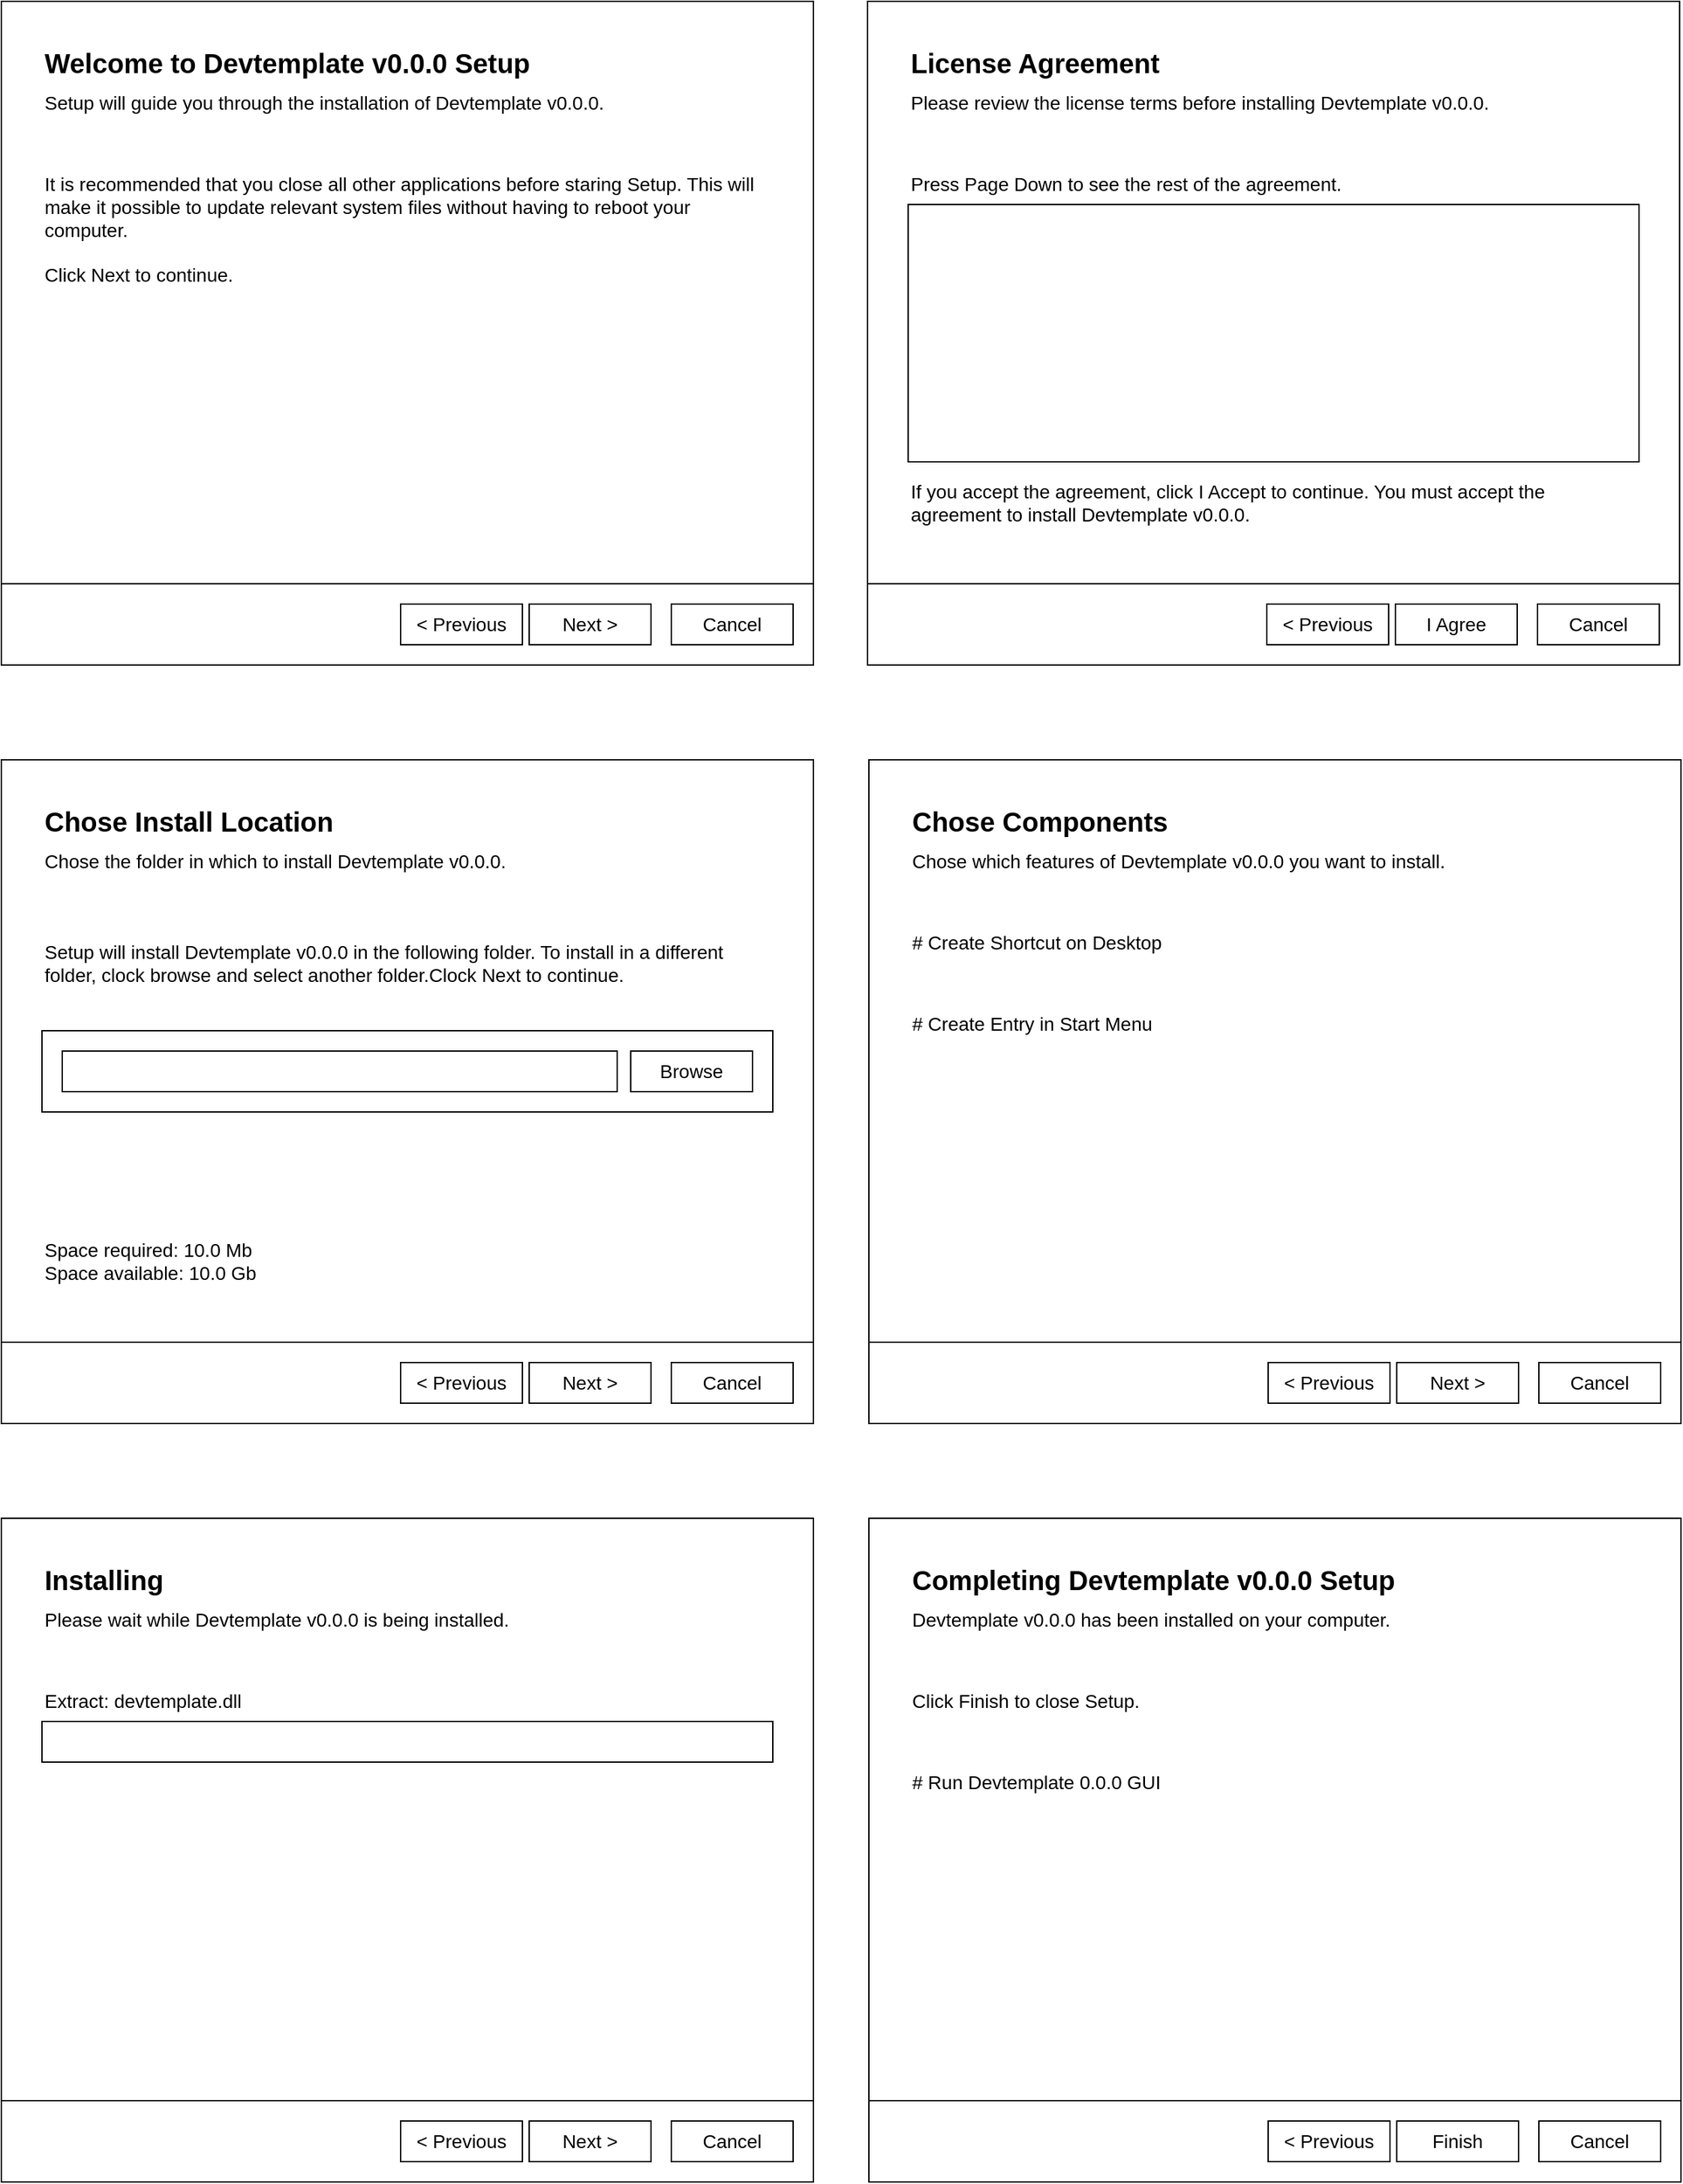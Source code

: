 <mxfile version="24.2.3" type="device">
  <diagram name="Page-1" id="ROTYHTmHjRqj0AOpmdX1">
    <mxGraphModel dx="1050" dy="701" grid="1" gridSize="10" guides="1" tooltips="1" connect="1" arrows="1" fold="1" page="1" pageScale="1" pageWidth="827" pageHeight="1169" math="0" shadow="0">
      <root>
        <mxCell id="0" />
        <mxCell id="1" parent="0" />
        <mxCell id="6M8vazcqPXDU1AmO_f7S-11" value="" style="swimlane;startSize=0;" parent="1" vertex="1">
          <mxGeometry width="600" height="490" as="geometry" />
        </mxCell>
        <mxCell id="6M8vazcqPXDU1AmO_f7S-12" value="&lt;font style=&quot;font-size: 14px;&quot;&gt;Next &amp;gt;&lt;/font&gt;" style="rounded=0;whiteSpace=wrap;html=1;" parent="6M8vazcqPXDU1AmO_f7S-11" vertex="1">
          <mxGeometry x="390" y="445" width="90" height="30" as="geometry" />
        </mxCell>
        <mxCell id="6M8vazcqPXDU1AmO_f7S-14" value="&lt;font style=&quot;font-size: 14px;&quot;&gt;Cancel&lt;/font&gt;" style="rounded=0;whiteSpace=wrap;html=1;" parent="6M8vazcqPXDU1AmO_f7S-11" vertex="1">
          <mxGeometry x="495" y="445" width="90" height="30" as="geometry" />
        </mxCell>
        <mxCell id="6M8vazcqPXDU1AmO_f7S-15" value="" style="rounded=0;whiteSpace=wrap;html=1;" parent="6M8vazcqPXDU1AmO_f7S-11" vertex="1">
          <mxGeometry width="600" height="430" as="geometry" />
        </mxCell>
        <mxCell id="6M8vazcqPXDU1AmO_f7S-16" value="&lt;div align=&quot;left&quot;&gt;&lt;b&gt;&lt;font style=&quot;font-size: 20px;&quot;&gt;Welcome to Devtemplate v0.0.0 Setup&lt;/font&gt;&lt;/b&gt;&lt;br&gt;&lt;/div&gt;" style="text;html=1;align=left;verticalAlign=middle;whiteSpace=wrap;rounded=0;" parent="6M8vazcqPXDU1AmO_f7S-11" vertex="1">
          <mxGeometry x="30" y="30" width="540" height="30" as="geometry" />
        </mxCell>
        <mxCell id="6M8vazcqPXDU1AmO_f7S-17" value="&lt;div style=&quot;font-size: 14px;&quot; align=&quot;left&quot;&gt;&lt;font style=&quot;font-size: 14px;&quot;&gt;It is recommended that you close all other applications before staring Setup. This will make it possible to update relevant system files without having to reboot your computer.&lt;/font&gt;&lt;/div&gt;&lt;div style=&quot;font-size: 14px;&quot; align=&quot;left&quot;&gt;&lt;font style=&quot;font-size: 14px;&quot;&gt;&lt;br&gt;&lt;/font&gt;&lt;/div&gt;&lt;div style=&quot;font-size: 14px;&quot; align=&quot;left&quot;&gt;&lt;font style=&quot;font-size: 14px;&quot;&gt;Click Next to continue.&lt;font style=&quot;font-size: 14px;&quot;&gt;&lt;br&gt;&lt;/font&gt;&lt;/font&gt;&lt;/div&gt;" style="text;html=1;align=left;verticalAlign=top;whiteSpace=wrap;rounded=0;" parent="6M8vazcqPXDU1AmO_f7S-11" vertex="1">
          <mxGeometry x="30" y="120" width="540" height="280" as="geometry" />
        </mxCell>
        <mxCell id="6M8vazcqPXDU1AmO_f7S-32" value="&lt;font style=&quot;font-size: 14px;&quot;&gt;Setup will guide you through the installation of Devtemplate v0.0.0.&lt;/font&gt;" style="text;html=1;align=left;verticalAlign=middle;whiteSpace=wrap;rounded=0;" parent="6M8vazcqPXDU1AmO_f7S-11" vertex="1">
          <mxGeometry x="30" y="60" width="540" height="30" as="geometry" />
        </mxCell>
        <mxCell id="6M8vazcqPXDU1AmO_f7S-80" value="&lt;font style=&quot;font-size: 14px;&quot;&gt;&amp;lt; Previous&lt;/font&gt;" style="rounded=0;whiteSpace=wrap;html=1;" parent="6M8vazcqPXDU1AmO_f7S-11" vertex="1">
          <mxGeometry x="295" y="445" width="90" height="30" as="geometry" />
        </mxCell>
        <mxCell id="6M8vazcqPXDU1AmO_f7S-25" value="" style="swimlane;startSize=0;" parent="1" vertex="1">
          <mxGeometry x="640" width="600" height="490" as="geometry" />
        </mxCell>
        <mxCell id="6M8vazcqPXDU1AmO_f7S-26" value="&lt;div style=&quot;font-size: 13px;&quot;&gt;&lt;font style=&quot;font-size: 14px;&quot;&gt;I Agree&lt;/font&gt;&lt;/div&gt;" style="rounded=0;whiteSpace=wrap;html=1;" parent="6M8vazcqPXDU1AmO_f7S-25" vertex="1">
          <mxGeometry x="390" y="445" width="90" height="30" as="geometry" />
        </mxCell>
        <mxCell id="6M8vazcqPXDU1AmO_f7S-27" value="&lt;font style=&quot;font-size: 14px;&quot;&gt;&amp;lt; Previous&lt;/font&gt;" style="rounded=0;whiteSpace=wrap;html=1;" parent="6M8vazcqPXDU1AmO_f7S-25" vertex="1">
          <mxGeometry x="295" y="445" width="90" height="30" as="geometry" />
        </mxCell>
        <mxCell id="6M8vazcqPXDU1AmO_f7S-28" value="&lt;font style=&quot;font-size: 14px;&quot;&gt;Cancel&lt;/font&gt;" style="rounded=0;whiteSpace=wrap;html=1;" parent="6M8vazcqPXDU1AmO_f7S-25" vertex="1">
          <mxGeometry x="495" y="445" width="90" height="30" as="geometry" />
        </mxCell>
        <mxCell id="6M8vazcqPXDU1AmO_f7S-29" value="" style="rounded=0;whiteSpace=wrap;html=1;" parent="6M8vazcqPXDU1AmO_f7S-25" vertex="1">
          <mxGeometry width="600" height="430" as="geometry" />
        </mxCell>
        <mxCell id="6M8vazcqPXDU1AmO_f7S-30" value="&lt;div align=&quot;left&quot;&gt;&lt;b&gt;&lt;font style=&quot;font-size: 20px;&quot;&gt;License Agreement&lt;/font&gt;&lt;/b&gt;&lt;br&gt;&lt;/div&gt;" style="text;html=1;align=left;verticalAlign=middle;whiteSpace=wrap;rounded=0;" parent="6M8vazcqPXDU1AmO_f7S-25" vertex="1">
          <mxGeometry x="30" y="30" width="540" height="30" as="geometry" />
        </mxCell>
        <mxCell id="6M8vazcqPXDU1AmO_f7S-31" value="&lt;font style=&quot;font-size: 14px;&quot;&gt;Please review the license terms before installing Devtemplate v0.0.0.&lt;br&gt;&lt;/font&gt;" style="text;html=1;align=left;verticalAlign=middle;whiteSpace=wrap;rounded=0;" parent="6M8vazcqPXDU1AmO_f7S-25" vertex="1">
          <mxGeometry x="30" y="60" width="540" height="30" as="geometry" />
        </mxCell>
        <mxCell id="6M8vazcqPXDU1AmO_f7S-33" value="&lt;font style=&quot;font-size: 14px;&quot;&gt;Press Page Down to see the rest of the agreement.&lt;br&gt;&lt;/font&gt;" style="text;html=1;align=left;verticalAlign=middle;whiteSpace=wrap;rounded=0;" parent="6M8vazcqPXDU1AmO_f7S-25" vertex="1">
          <mxGeometry x="30" y="120" width="540" height="30" as="geometry" />
        </mxCell>
        <mxCell id="6M8vazcqPXDU1AmO_f7S-35" value="" style="rounded=0;whiteSpace=wrap;html=1;" parent="6M8vazcqPXDU1AmO_f7S-25" vertex="1">
          <mxGeometry x="30" y="150" width="540" height="190" as="geometry" />
        </mxCell>
        <mxCell id="6M8vazcqPXDU1AmO_f7S-36" value="&lt;font style=&quot;font-size: 14px;&quot;&gt;If you accept the agreement, click I Accept to continue. You must accept the agreement to install Devtemplate v0.0.0.&lt;br&gt;&lt;/font&gt;" style="text;html=1;align=left;verticalAlign=middle;whiteSpace=wrap;rounded=0;" parent="6M8vazcqPXDU1AmO_f7S-25" vertex="1">
          <mxGeometry x="30" y="340" width="540" height="60" as="geometry" />
        </mxCell>
        <mxCell id="6M8vazcqPXDU1AmO_f7S-37" value="" style="swimlane;startSize=0;" parent="1" vertex="1">
          <mxGeometry y="560" width="600" height="490" as="geometry" />
        </mxCell>
        <mxCell id="6M8vazcqPXDU1AmO_f7S-38" value="&lt;font style=&quot;font-size: 14px;&quot;&gt;Next &amp;gt;&lt;br&gt;&lt;/font&gt;" style="rounded=0;whiteSpace=wrap;html=1;" parent="6M8vazcqPXDU1AmO_f7S-37" vertex="1">
          <mxGeometry x="390" y="445" width="90" height="30" as="geometry" />
        </mxCell>
        <mxCell id="6M8vazcqPXDU1AmO_f7S-39" value="&lt;font style=&quot;font-size: 14px;&quot;&gt;&amp;lt; Previous&lt;/font&gt;" style="rounded=0;whiteSpace=wrap;html=1;" parent="6M8vazcqPXDU1AmO_f7S-37" vertex="1">
          <mxGeometry x="295" y="445" width="90" height="30" as="geometry" />
        </mxCell>
        <mxCell id="6M8vazcqPXDU1AmO_f7S-40" value="&lt;font style=&quot;font-size: 14px;&quot;&gt;Cancel&lt;/font&gt;" style="rounded=0;whiteSpace=wrap;html=1;" parent="6M8vazcqPXDU1AmO_f7S-37" vertex="1">
          <mxGeometry x="495" y="445" width="90" height="30" as="geometry" />
        </mxCell>
        <mxCell id="6M8vazcqPXDU1AmO_f7S-41" value="" style="rounded=0;whiteSpace=wrap;html=1;" parent="6M8vazcqPXDU1AmO_f7S-37" vertex="1">
          <mxGeometry width="600" height="430" as="geometry" />
        </mxCell>
        <mxCell id="6M8vazcqPXDU1AmO_f7S-42" value="&lt;div align=&quot;left&quot;&gt;&lt;b&gt;&lt;font style=&quot;font-size: 20px;&quot;&gt;Chose Install Location&lt;/font&gt;&lt;/b&gt;&lt;br&gt;&lt;/div&gt;" style="text;html=1;align=left;verticalAlign=middle;whiteSpace=wrap;rounded=0;" parent="6M8vazcqPXDU1AmO_f7S-37" vertex="1">
          <mxGeometry x="30" y="30" width="540" height="30" as="geometry" />
        </mxCell>
        <mxCell id="6M8vazcqPXDU1AmO_f7S-43" value="&lt;font style=&quot;font-size: 14px;&quot;&gt;Chose the folder in which to install Devtemplate v0.0.0.&lt;br&gt;&lt;/font&gt;" style="text;html=1;align=left;verticalAlign=middle;whiteSpace=wrap;rounded=0;" parent="6M8vazcqPXDU1AmO_f7S-37" vertex="1">
          <mxGeometry x="30" y="60" width="540" height="30" as="geometry" />
        </mxCell>
        <mxCell id="6M8vazcqPXDU1AmO_f7S-44" value="&lt;font style=&quot;font-size: 14px;&quot;&gt;Setup will install Devtemplate v0.0.0 in the following folder. To install in a different folder, clock browse and select another folder.Clock Next to continue.&lt;br&gt;&lt;/font&gt;" style="text;html=1;align=left;verticalAlign=middle;whiteSpace=wrap;rounded=0;" parent="6M8vazcqPXDU1AmO_f7S-37" vertex="1">
          <mxGeometry x="30" y="120" width="540" height="60" as="geometry" />
        </mxCell>
        <mxCell id="6M8vazcqPXDU1AmO_f7S-45" value="" style="rounded=0;whiteSpace=wrap;html=1;" parent="6M8vazcqPXDU1AmO_f7S-37" vertex="1">
          <mxGeometry x="30" y="200" width="540" height="60" as="geometry" />
        </mxCell>
        <mxCell id="6M8vazcqPXDU1AmO_f7S-46" value="&lt;div&gt;&lt;font style=&quot;font-size: 14px;&quot;&gt;Space required: 10.0 Mb&lt;/font&gt;&lt;/div&gt;&lt;div&gt;&lt;font style=&quot;font-size: 14px;&quot;&gt;Space available: 10.0 Gb&lt;br&gt;&lt;/font&gt;&lt;/div&gt;" style="text;html=1;align=left;verticalAlign=middle;whiteSpace=wrap;rounded=0;" parent="6M8vazcqPXDU1AmO_f7S-37" vertex="1">
          <mxGeometry x="30" y="340" width="540" height="60" as="geometry" />
        </mxCell>
        <mxCell id="6M8vazcqPXDU1AmO_f7S-81" value="" style="rounded=0;whiteSpace=wrap;html=1;" parent="6M8vazcqPXDU1AmO_f7S-37" vertex="1">
          <mxGeometry x="45" y="215" width="410" height="30" as="geometry" />
        </mxCell>
        <mxCell id="6M8vazcqPXDU1AmO_f7S-83" value="&lt;font style=&quot;font-size: 14px;&quot;&gt;Browse&lt;/font&gt;" style="rounded=0;whiteSpace=wrap;html=1;" parent="6M8vazcqPXDU1AmO_f7S-37" vertex="1">
          <mxGeometry x="465" y="215" width="90" height="30" as="geometry" />
        </mxCell>
        <mxCell id="6M8vazcqPXDU1AmO_f7S-47" value="" style="swimlane;startSize=0;" parent="1" vertex="1">
          <mxGeometry x="641" y="560" width="600" height="490" as="geometry" />
        </mxCell>
        <mxCell id="6M8vazcqPXDU1AmO_f7S-48" value="&lt;div style=&quot;font-size: 13px;&quot;&gt;&lt;font style=&quot;font-size: 14px;&quot;&gt;Next &amp;gt;&lt;br&gt;&lt;/font&gt;&lt;/div&gt;" style="rounded=0;whiteSpace=wrap;html=1;" parent="6M8vazcqPXDU1AmO_f7S-47" vertex="1">
          <mxGeometry x="390" y="445" width="90" height="30" as="geometry" />
        </mxCell>
        <mxCell id="6M8vazcqPXDU1AmO_f7S-49" value="&lt;font style=&quot;font-size: 14px;&quot;&gt;&amp;lt; Previous&lt;/font&gt;" style="rounded=0;whiteSpace=wrap;html=1;" parent="6M8vazcqPXDU1AmO_f7S-47" vertex="1">
          <mxGeometry x="295" y="445" width="90" height="30" as="geometry" />
        </mxCell>
        <mxCell id="6M8vazcqPXDU1AmO_f7S-50" value="&lt;font style=&quot;font-size: 14px;&quot;&gt;Cancel&lt;/font&gt;" style="rounded=0;whiteSpace=wrap;html=1;" parent="6M8vazcqPXDU1AmO_f7S-47" vertex="1">
          <mxGeometry x="495" y="445" width="90" height="30" as="geometry" />
        </mxCell>
        <mxCell id="6M8vazcqPXDU1AmO_f7S-51" value="" style="rounded=0;whiteSpace=wrap;html=1;" parent="6M8vazcqPXDU1AmO_f7S-47" vertex="1">
          <mxGeometry width="600" height="430" as="geometry" />
        </mxCell>
        <mxCell id="6M8vazcqPXDU1AmO_f7S-52" value="&lt;div align=&quot;left&quot;&gt;&lt;b&gt;&lt;font style=&quot;font-size: 20px;&quot;&gt;Chose Components&lt;/font&gt;&lt;/b&gt;&lt;/div&gt;" style="text;html=1;align=left;verticalAlign=middle;whiteSpace=wrap;rounded=0;" parent="6M8vazcqPXDU1AmO_f7S-47" vertex="1">
          <mxGeometry x="30" y="30" width="540" height="30" as="geometry" />
        </mxCell>
        <mxCell id="6M8vazcqPXDU1AmO_f7S-53" value="&lt;font style=&quot;font-size: 14px;&quot;&gt;Chose which features of Devtemplate v0.0.0 you want to install.&lt;br&gt;&lt;/font&gt;" style="text;html=1;align=left;verticalAlign=middle;whiteSpace=wrap;rounded=0;" parent="6M8vazcqPXDU1AmO_f7S-47" vertex="1">
          <mxGeometry x="30" y="60" width="540" height="30" as="geometry" />
        </mxCell>
        <mxCell id="6M8vazcqPXDU1AmO_f7S-54" value="&lt;font style=&quot;font-size: 14px;&quot;&gt;# Create Shortcut on Desktop&lt;br&gt;&lt;/font&gt;" style="text;html=1;align=left;verticalAlign=middle;whiteSpace=wrap;rounded=0;" parent="6M8vazcqPXDU1AmO_f7S-47" vertex="1">
          <mxGeometry x="30" y="120" width="540" height="30" as="geometry" />
        </mxCell>
        <mxCell id="6M8vazcqPXDU1AmO_f7S-57" value="&lt;font style=&quot;font-size: 14px;&quot;&gt;# Create Entry in Start Menu&lt;br&gt;&lt;/font&gt;" style="text;html=1;align=left;verticalAlign=middle;whiteSpace=wrap;rounded=0;" parent="6M8vazcqPXDU1AmO_f7S-47" vertex="1">
          <mxGeometry x="30" y="180" width="540" height="30" as="geometry" />
        </mxCell>
        <mxCell id="6M8vazcqPXDU1AmO_f7S-58" value="" style="swimlane;startSize=0;" parent="1" vertex="1">
          <mxGeometry y="1120" width="600" height="490" as="geometry" />
        </mxCell>
        <mxCell id="6M8vazcqPXDU1AmO_f7S-59" value="&lt;div style=&quot;font-size: 13px;&quot;&gt;&lt;font style=&quot;font-size: 14px;&quot;&gt;Next &amp;gt;&lt;br&gt;&lt;/font&gt;&lt;/div&gt;" style="rounded=0;whiteSpace=wrap;html=1;" parent="6M8vazcqPXDU1AmO_f7S-58" vertex="1">
          <mxGeometry x="390" y="445" width="90" height="30" as="geometry" />
        </mxCell>
        <mxCell id="6M8vazcqPXDU1AmO_f7S-60" value="&lt;font style=&quot;font-size: 14px;&quot;&gt;&amp;lt; Previous&lt;/font&gt;" style="rounded=0;whiteSpace=wrap;html=1;" parent="6M8vazcqPXDU1AmO_f7S-58" vertex="1">
          <mxGeometry x="295" y="445" width="90" height="30" as="geometry" />
        </mxCell>
        <mxCell id="6M8vazcqPXDU1AmO_f7S-61" value="&lt;font style=&quot;font-size: 14px;&quot;&gt;Cancel&lt;/font&gt;" style="rounded=0;whiteSpace=wrap;html=1;" parent="6M8vazcqPXDU1AmO_f7S-58" vertex="1">
          <mxGeometry x="495" y="445" width="90" height="30" as="geometry" />
        </mxCell>
        <mxCell id="6M8vazcqPXDU1AmO_f7S-62" value="" style="rounded=0;whiteSpace=wrap;html=1;" parent="6M8vazcqPXDU1AmO_f7S-58" vertex="1">
          <mxGeometry width="600" height="430" as="geometry" />
        </mxCell>
        <mxCell id="6M8vazcqPXDU1AmO_f7S-63" value="&lt;div align=&quot;left&quot;&gt;&lt;b&gt;&lt;font style=&quot;font-size: 20px;&quot;&gt;Installing&lt;/font&gt;&lt;/b&gt;&lt;/div&gt;" style="text;html=1;align=left;verticalAlign=middle;whiteSpace=wrap;rounded=0;" parent="6M8vazcqPXDU1AmO_f7S-58" vertex="1">
          <mxGeometry x="30" y="30" width="540" height="30" as="geometry" />
        </mxCell>
        <mxCell id="6M8vazcqPXDU1AmO_f7S-64" value="&lt;font style=&quot;font-size: 14px;&quot;&gt;Please wait while Devtemplate v0.0.0 is being installed.&lt;br&gt;&lt;/font&gt;" style="text;html=1;align=left;verticalAlign=middle;whiteSpace=wrap;rounded=0;" parent="6M8vazcqPXDU1AmO_f7S-58" vertex="1">
          <mxGeometry x="30" y="60" width="540" height="30" as="geometry" />
        </mxCell>
        <mxCell id="6M8vazcqPXDU1AmO_f7S-65" value="&lt;font style=&quot;font-size: 14px;&quot;&gt;Extract: devtemplate.dll&lt;br&gt;&lt;/font&gt;" style="text;html=1;align=left;verticalAlign=middle;whiteSpace=wrap;rounded=0;" parent="6M8vazcqPXDU1AmO_f7S-58" vertex="1">
          <mxGeometry x="30" y="120" width="540" height="30" as="geometry" />
        </mxCell>
        <mxCell id="6M8vazcqPXDU1AmO_f7S-67" value="" style="rounded=0;whiteSpace=wrap;html=1;" parent="6M8vazcqPXDU1AmO_f7S-58" vertex="1">
          <mxGeometry x="30" y="150" width="540" height="30" as="geometry" />
        </mxCell>
        <mxCell id="6M8vazcqPXDU1AmO_f7S-68" value="" style="swimlane;startSize=0;" parent="1" vertex="1">
          <mxGeometry x="641" y="1120" width="600" height="490" as="geometry" />
        </mxCell>
        <mxCell id="6M8vazcqPXDU1AmO_f7S-69" value="&lt;div style=&quot;font-size: 13px;&quot;&gt;&lt;font style=&quot;font-size: 14px;&quot;&gt;Finish&lt;/font&gt;&lt;/div&gt;" style="rounded=0;whiteSpace=wrap;html=1;" parent="6M8vazcqPXDU1AmO_f7S-68" vertex="1">
          <mxGeometry x="390" y="445" width="90" height="30" as="geometry" />
        </mxCell>
        <mxCell id="6M8vazcqPXDU1AmO_f7S-70" value="&lt;font style=&quot;font-size: 14px;&quot;&gt;&amp;lt; Previous&lt;/font&gt;" style="rounded=0;whiteSpace=wrap;html=1;" parent="6M8vazcqPXDU1AmO_f7S-68" vertex="1">
          <mxGeometry x="295" y="445" width="90" height="30" as="geometry" />
        </mxCell>
        <mxCell id="6M8vazcqPXDU1AmO_f7S-71" value="&lt;font style=&quot;font-size: 14px;&quot;&gt;Cancel&lt;/font&gt;" style="rounded=0;whiteSpace=wrap;html=1;" parent="6M8vazcqPXDU1AmO_f7S-68" vertex="1">
          <mxGeometry x="495" y="445" width="90" height="30" as="geometry" />
        </mxCell>
        <mxCell id="6M8vazcqPXDU1AmO_f7S-72" value="" style="rounded=0;whiteSpace=wrap;html=1;" parent="6M8vazcqPXDU1AmO_f7S-68" vertex="1">
          <mxGeometry width="600" height="430" as="geometry" />
        </mxCell>
        <mxCell id="6M8vazcqPXDU1AmO_f7S-73" value="&lt;div align=&quot;left&quot;&gt;&lt;b&gt;&lt;font style=&quot;font-size: 20px;&quot;&gt;Completing Devtemplate v0.0.0 Setup&lt;br&gt;&lt;/font&gt;&lt;/b&gt;&lt;/div&gt;" style="text;html=1;align=left;verticalAlign=middle;whiteSpace=wrap;rounded=0;" parent="6M8vazcqPXDU1AmO_f7S-68" vertex="1">
          <mxGeometry x="30" y="30" width="540" height="30" as="geometry" />
        </mxCell>
        <mxCell id="6M8vazcqPXDU1AmO_f7S-74" value="&lt;font style=&quot;font-size: 14px;&quot;&gt;Devtemplate v0.0.0 has been installed on your computer.&lt;br&gt;&lt;/font&gt;" style="text;html=1;align=left;verticalAlign=middle;whiteSpace=wrap;rounded=0;" parent="6M8vazcqPXDU1AmO_f7S-68" vertex="1">
          <mxGeometry x="30" y="60" width="540" height="30" as="geometry" />
        </mxCell>
        <mxCell id="6M8vazcqPXDU1AmO_f7S-75" value="&lt;font style=&quot;font-size: 14px;&quot;&gt;Click Finish to close Setup.&lt;/font&gt;" style="text;html=1;align=left;verticalAlign=middle;whiteSpace=wrap;rounded=0;" parent="6M8vazcqPXDU1AmO_f7S-68" vertex="1">
          <mxGeometry x="30" y="120" width="540" height="30" as="geometry" />
        </mxCell>
        <mxCell id="6M8vazcqPXDU1AmO_f7S-77" value="&lt;font style=&quot;font-size: 14px;&quot;&gt;# Run Devtemplate 0.0.0 GUI&lt;br&gt;&lt;/font&gt;" style="text;html=1;align=left;verticalAlign=middle;whiteSpace=wrap;rounded=0;" parent="6M8vazcqPXDU1AmO_f7S-68" vertex="1">
          <mxGeometry x="30" y="180" width="540" height="30" as="geometry" />
        </mxCell>
      </root>
    </mxGraphModel>
  </diagram>
</mxfile>
